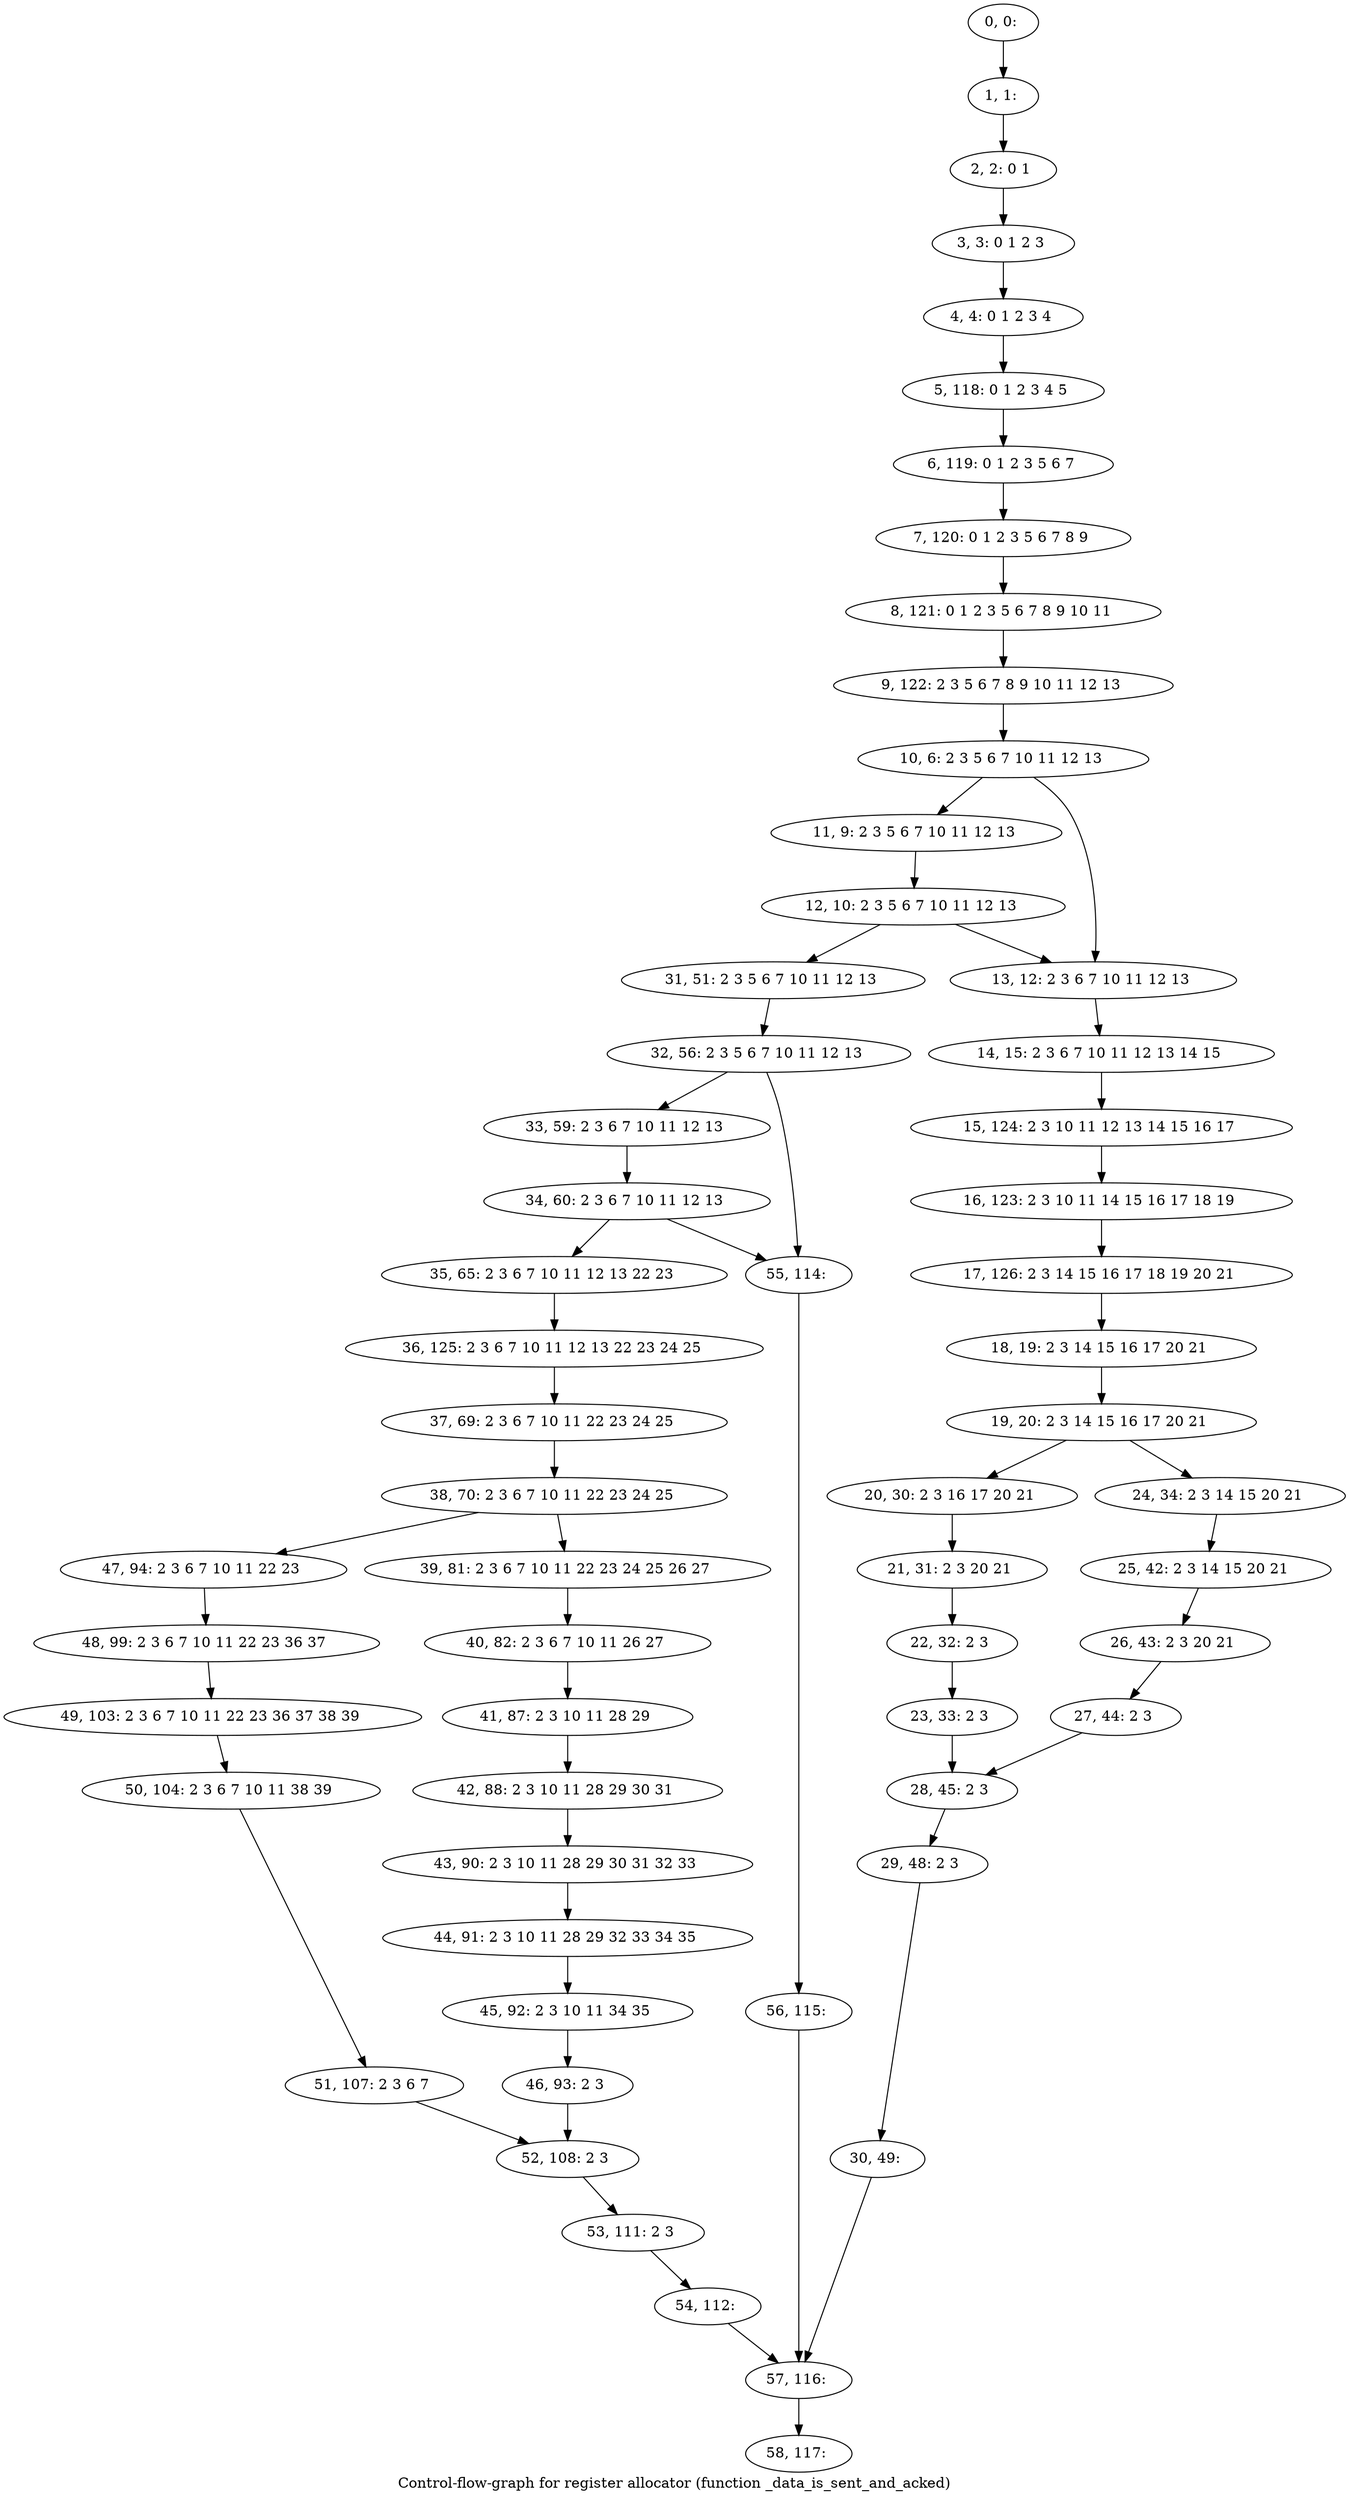 digraph G {
graph [label="Control-flow-graph for register allocator (function _data_is_sent_and_acked)"]
0[label="0, 0: "];
1[label="1, 1: "];
2[label="2, 2: 0 1 "];
3[label="3, 3: 0 1 2 3 "];
4[label="4, 4: 0 1 2 3 4 "];
5[label="5, 118: 0 1 2 3 4 5 "];
6[label="6, 119: 0 1 2 3 5 6 7 "];
7[label="7, 120: 0 1 2 3 5 6 7 8 9 "];
8[label="8, 121: 0 1 2 3 5 6 7 8 9 10 11 "];
9[label="9, 122: 2 3 5 6 7 8 9 10 11 12 13 "];
10[label="10, 6: 2 3 5 6 7 10 11 12 13 "];
11[label="11, 9: 2 3 5 6 7 10 11 12 13 "];
12[label="12, 10: 2 3 5 6 7 10 11 12 13 "];
13[label="13, 12: 2 3 6 7 10 11 12 13 "];
14[label="14, 15: 2 3 6 7 10 11 12 13 14 15 "];
15[label="15, 124: 2 3 10 11 12 13 14 15 16 17 "];
16[label="16, 123: 2 3 10 11 14 15 16 17 18 19 "];
17[label="17, 126: 2 3 14 15 16 17 18 19 20 21 "];
18[label="18, 19: 2 3 14 15 16 17 20 21 "];
19[label="19, 20: 2 3 14 15 16 17 20 21 "];
20[label="20, 30: 2 3 16 17 20 21 "];
21[label="21, 31: 2 3 20 21 "];
22[label="22, 32: 2 3 "];
23[label="23, 33: 2 3 "];
24[label="24, 34: 2 3 14 15 20 21 "];
25[label="25, 42: 2 3 14 15 20 21 "];
26[label="26, 43: 2 3 20 21 "];
27[label="27, 44: 2 3 "];
28[label="28, 45: 2 3 "];
29[label="29, 48: 2 3 "];
30[label="30, 49: "];
31[label="31, 51: 2 3 5 6 7 10 11 12 13 "];
32[label="32, 56: 2 3 5 6 7 10 11 12 13 "];
33[label="33, 59: 2 3 6 7 10 11 12 13 "];
34[label="34, 60: 2 3 6 7 10 11 12 13 "];
35[label="35, 65: 2 3 6 7 10 11 12 13 22 23 "];
36[label="36, 125: 2 3 6 7 10 11 12 13 22 23 24 25 "];
37[label="37, 69: 2 3 6 7 10 11 22 23 24 25 "];
38[label="38, 70: 2 3 6 7 10 11 22 23 24 25 "];
39[label="39, 81: 2 3 6 7 10 11 22 23 24 25 26 27 "];
40[label="40, 82: 2 3 6 7 10 11 26 27 "];
41[label="41, 87: 2 3 10 11 28 29 "];
42[label="42, 88: 2 3 10 11 28 29 30 31 "];
43[label="43, 90: 2 3 10 11 28 29 30 31 32 33 "];
44[label="44, 91: 2 3 10 11 28 29 32 33 34 35 "];
45[label="45, 92: 2 3 10 11 34 35 "];
46[label="46, 93: 2 3 "];
47[label="47, 94: 2 3 6 7 10 11 22 23 "];
48[label="48, 99: 2 3 6 7 10 11 22 23 36 37 "];
49[label="49, 103: 2 3 6 7 10 11 22 23 36 37 38 39 "];
50[label="50, 104: 2 3 6 7 10 11 38 39 "];
51[label="51, 107: 2 3 6 7 "];
52[label="52, 108: 2 3 "];
53[label="53, 111: 2 3 "];
54[label="54, 112: "];
55[label="55, 114: "];
56[label="56, 115: "];
57[label="57, 116: "];
58[label="58, 117: "];
0->1 ;
1->2 ;
2->3 ;
3->4 ;
4->5 ;
5->6 ;
6->7 ;
7->8 ;
8->9 ;
9->10 ;
10->11 ;
10->13 ;
11->12 ;
12->13 ;
12->31 ;
13->14 ;
14->15 ;
15->16 ;
16->17 ;
17->18 ;
18->19 ;
19->20 ;
19->24 ;
20->21 ;
21->22 ;
22->23 ;
23->28 ;
24->25 ;
25->26 ;
26->27 ;
27->28 ;
28->29 ;
29->30 ;
30->57 ;
31->32 ;
32->33 ;
32->55 ;
33->34 ;
34->35 ;
34->55 ;
35->36 ;
36->37 ;
37->38 ;
38->39 ;
38->47 ;
39->40 ;
40->41 ;
41->42 ;
42->43 ;
43->44 ;
44->45 ;
45->46 ;
46->52 ;
47->48 ;
48->49 ;
49->50 ;
50->51 ;
51->52 ;
52->53 ;
53->54 ;
54->57 ;
55->56 ;
56->57 ;
57->58 ;
}
